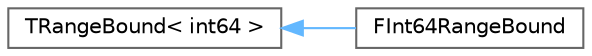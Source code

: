 digraph "Graphical Class Hierarchy"
{
 // INTERACTIVE_SVG=YES
 // LATEX_PDF_SIZE
  bgcolor="transparent";
  edge [fontname=Helvetica,fontsize=10,labelfontname=Helvetica,labelfontsize=10];
  node [fontname=Helvetica,fontsize=10,shape=box,height=0.2,width=0.4];
  rankdir="LR";
  Node0 [id="Node000000",label="TRangeBound\< int64 \>",height=0.2,width=0.4,color="grey40", fillcolor="white", style="filled",URL="$dc/d71/classTRangeBound.html",tooltip=" "];
  Node0 -> Node1 [id="edge8375_Node000000_Node000001",dir="back",color="steelblue1",style="solid",tooltip=" "];
  Node1 [id="Node000001",label="FInt64RangeBound",height=0.2,width=0.4,color="grey40", fillcolor="white", style="filled",URL="$dc/d6d/structFInt64RangeBound.html",tooltip=" "];
}
